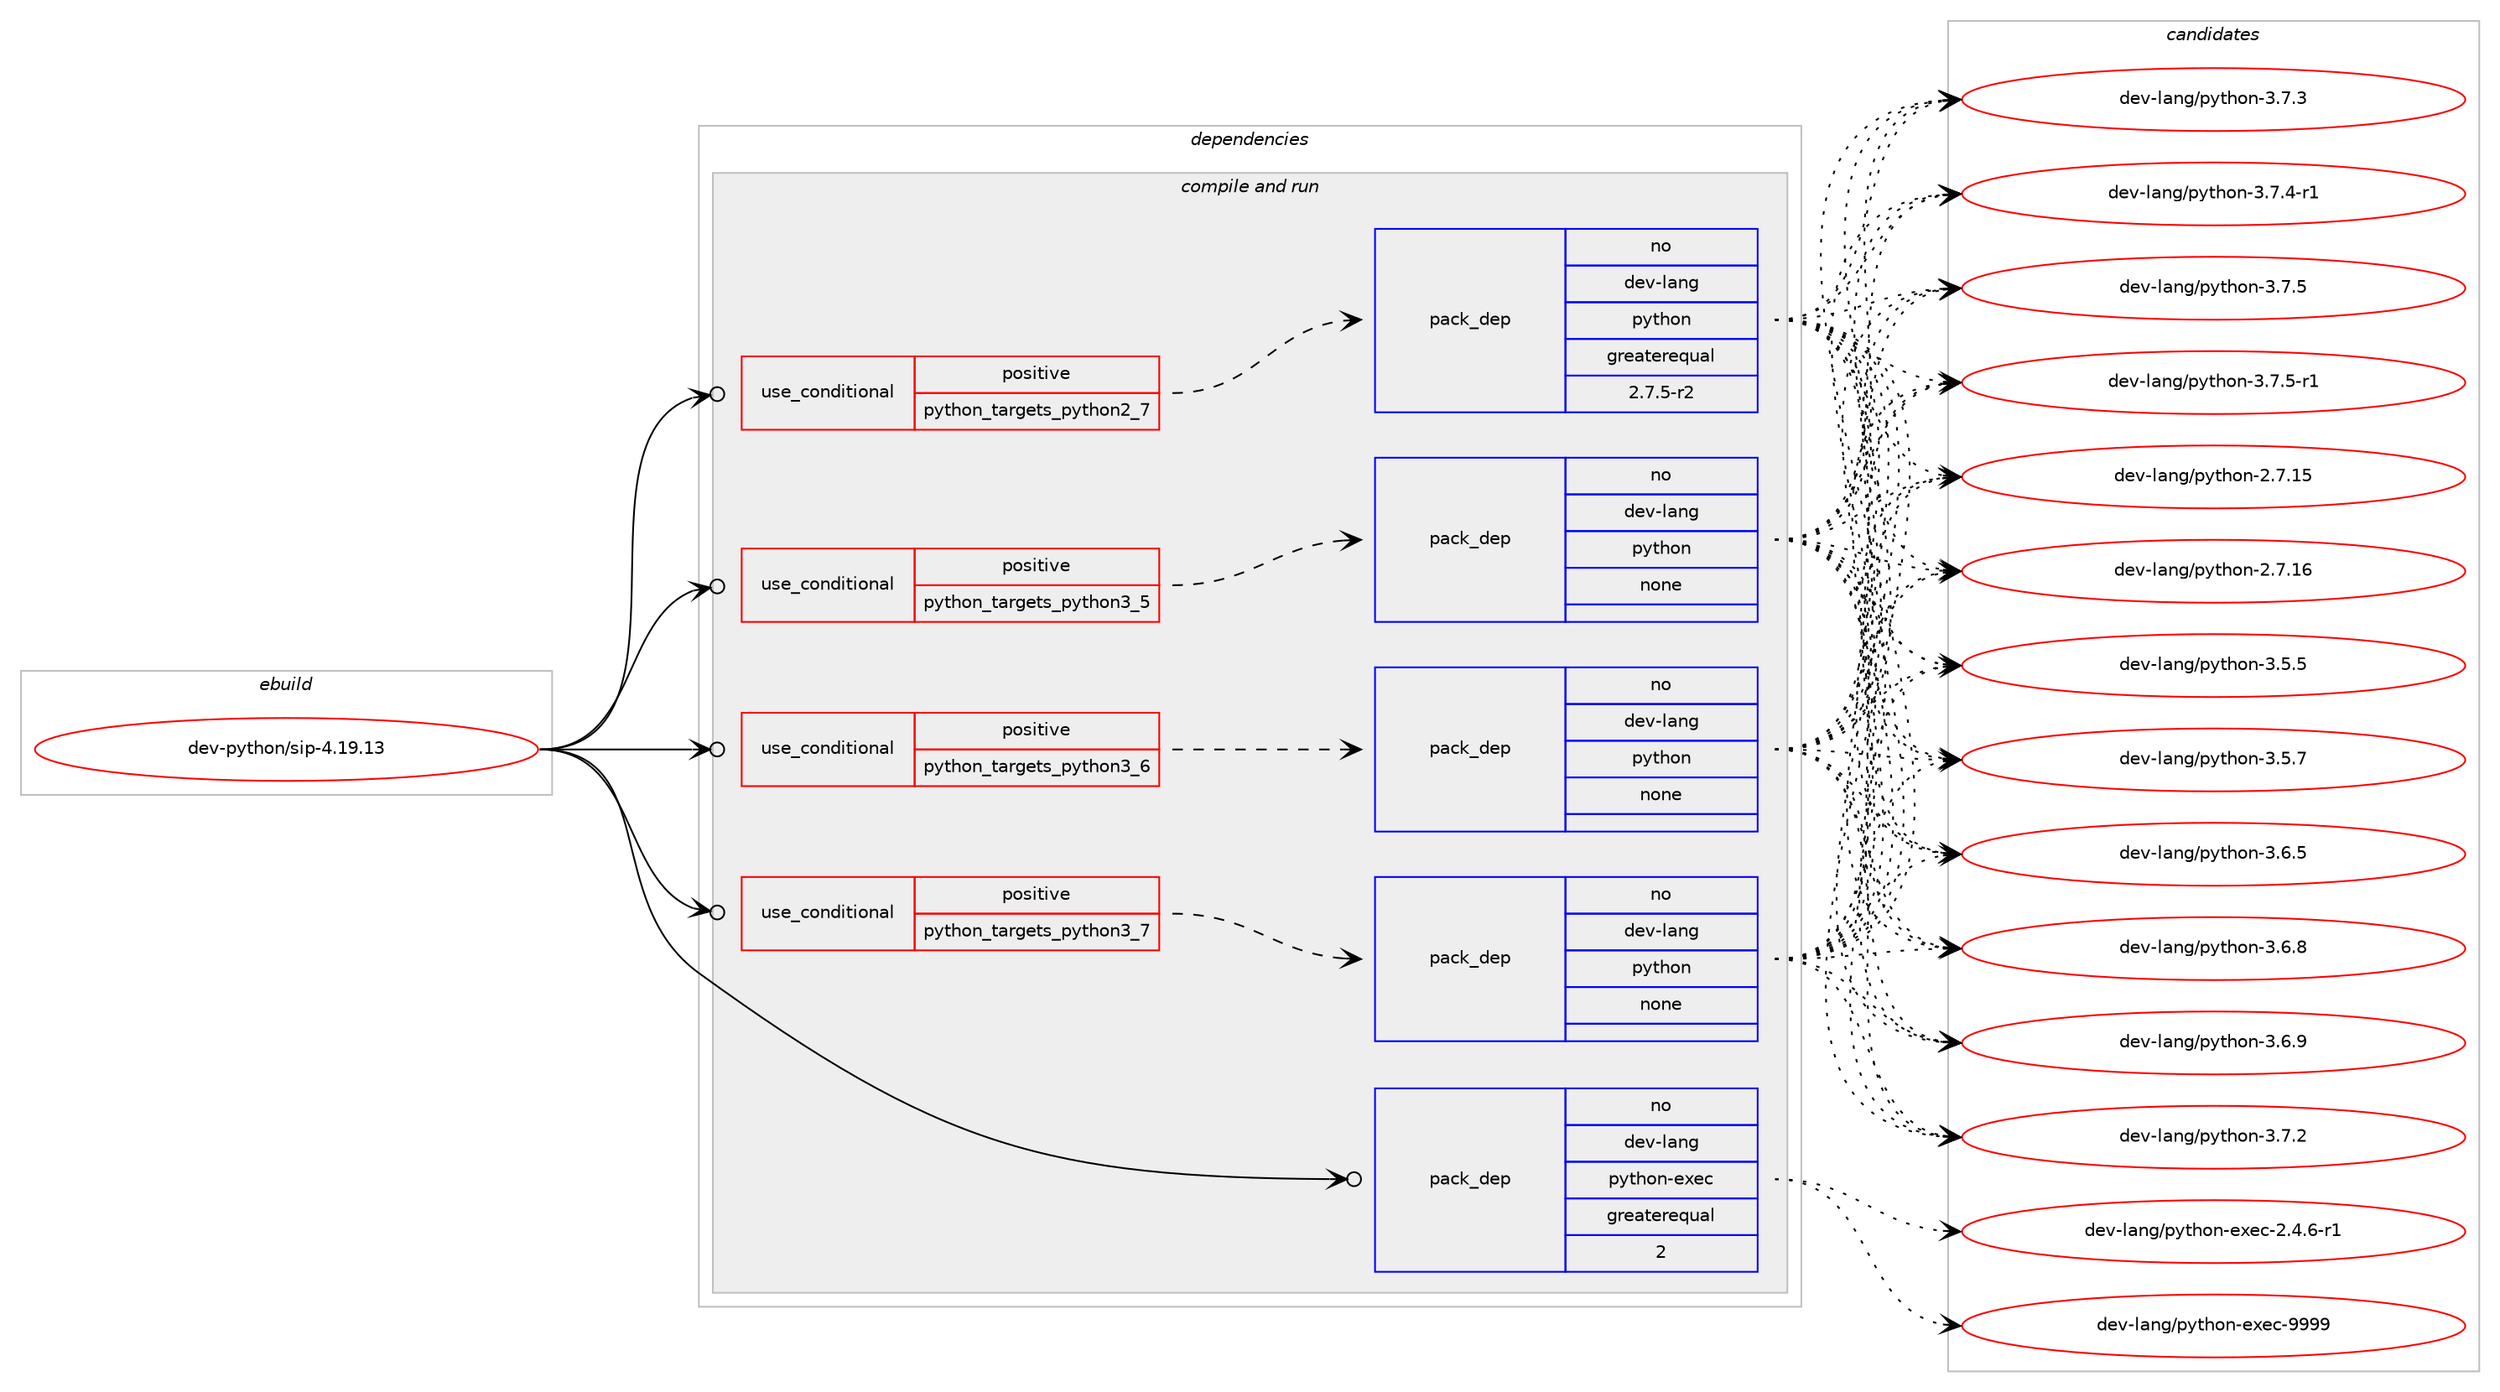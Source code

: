 digraph prolog {

# *************
# Graph options
# *************

newrank=true;
concentrate=true;
compound=true;
graph [rankdir=LR,fontname=Helvetica,fontsize=10,ranksep=1.5];#, ranksep=2.5, nodesep=0.2];
edge  [arrowhead=vee];
node  [fontname=Helvetica,fontsize=10];

# **********
# The ebuild
# **********

subgraph cluster_leftcol {
color=gray;
label=<<i>ebuild</i>>;
id [label="dev-python/sip-4.19.13", color=red, width=4, href="../dev-python/sip-4.19.13.svg"];
}

# ****************
# The dependencies
# ****************

subgraph cluster_midcol {
color=gray;
label=<<i>dependencies</i>>;
subgraph cluster_compile {
fillcolor="#eeeeee";
style=filled;
label=<<i>compile</i>>;
}
subgraph cluster_compileandrun {
fillcolor="#eeeeee";
style=filled;
label=<<i>compile and run</i>>;
subgraph cond149394 {
dependency637345 [label=<<TABLE BORDER="0" CELLBORDER="1" CELLSPACING="0" CELLPADDING="4"><TR><TD ROWSPAN="3" CELLPADDING="10">use_conditional</TD></TR><TR><TD>positive</TD></TR><TR><TD>python_targets_python2_7</TD></TR></TABLE>>, shape=none, color=red];
subgraph pack476070 {
dependency637346 [label=<<TABLE BORDER="0" CELLBORDER="1" CELLSPACING="0" CELLPADDING="4" WIDTH="220"><TR><TD ROWSPAN="6" CELLPADDING="30">pack_dep</TD></TR><TR><TD WIDTH="110">no</TD></TR><TR><TD>dev-lang</TD></TR><TR><TD>python</TD></TR><TR><TD>greaterequal</TD></TR><TR><TD>2.7.5-r2</TD></TR></TABLE>>, shape=none, color=blue];
}
dependency637345:e -> dependency637346:w [weight=20,style="dashed",arrowhead="vee"];
}
id:e -> dependency637345:w [weight=20,style="solid",arrowhead="odotvee"];
subgraph cond149395 {
dependency637347 [label=<<TABLE BORDER="0" CELLBORDER="1" CELLSPACING="0" CELLPADDING="4"><TR><TD ROWSPAN="3" CELLPADDING="10">use_conditional</TD></TR><TR><TD>positive</TD></TR><TR><TD>python_targets_python3_5</TD></TR></TABLE>>, shape=none, color=red];
subgraph pack476071 {
dependency637348 [label=<<TABLE BORDER="0" CELLBORDER="1" CELLSPACING="0" CELLPADDING="4" WIDTH="220"><TR><TD ROWSPAN="6" CELLPADDING="30">pack_dep</TD></TR><TR><TD WIDTH="110">no</TD></TR><TR><TD>dev-lang</TD></TR><TR><TD>python</TD></TR><TR><TD>none</TD></TR><TR><TD></TD></TR></TABLE>>, shape=none, color=blue];
}
dependency637347:e -> dependency637348:w [weight=20,style="dashed",arrowhead="vee"];
}
id:e -> dependency637347:w [weight=20,style="solid",arrowhead="odotvee"];
subgraph cond149396 {
dependency637349 [label=<<TABLE BORDER="0" CELLBORDER="1" CELLSPACING="0" CELLPADDING="4"><TR><TD ROWSPAN="3" CELLPADDING="10">use_conditional</TD></TR><TR><TD>positive</TD></TR><TR><TD>python_targets_python3_6</TD></TR></TABLE>>, shape=none, color=red];
subgraph pack476072 {
dependency637350 [label=<<TABLE BORDER="0" CELLBORDER="1" CELLSPACING="0" CELLPADDING="4" WIDTH="220"><TR><TD ROWSPAN="6" CELLPADDING="30">pack_dep</TD></TR><TR><TD WIDTH="110">no</TD></TR><TR><TD>dev-lang</TD></TR><TR><TD>python</TD></TR><TR><TD>none</TD></TR><TR><TD></TD></TR></TABLE>>, shape=none, color=blue];
}
dependency637349:e -> dependency637350:w [weight=20,style="dashed",arrowhead="vee"];
}
id:e -> dependency637349:w [weight=20,style="solid",arrowhead="odotvee"];
subgraph cond149397 {
dependency637351 [label=<<TABLE BORDER="0" CELLBORDER="1" CELLSPACING="0" CELLPADDING="4"><TR><TD ROWSPAN="3" CELLPADDING="10">use_conditional</TD></TR><TR><TD>positive</TD></TR><TR><TD>python_targets_python3_7</TD></TR></TABLE>>, shape=none, color=red];
subgraph pack476073 {
dependency637352 [label=<<TABLE BORDER="0" CELLBORDER="1" CELLSPACING="0" CELLPADDING="4" WIDTH="220"><TR><TD ROWSPAN="6" CELLPADDING="30">pack_dep</TD></TR><TR><TD WIDTH="110">no</TD></TR><TR><TD>dev-lang</TD></TR><TR><TD>python</TD></TR><TR><TD>none</TD></TR><TR><TD></TD></TR></TABLE>>, shape=none, color=blue];
}
dependency637351:e -> dependency637352:w [weight=20,style="dashed",arrowhead="vee"];
}
id:e -> dependency637351:w [weight=20,style="solid",arrowhead="odotvee"];
subgraph pack476074 {
dependency637353 [label=<<TABLE BORDER="0" CELLBORDER="1" CELLSPACING="0" CELLPADDING="4" WIDTH="220"><TR><TD ROWSPAN="6" CELLPADDING="30">pack_dep</TD></TR><TR><TD WIDTH="110">no</TD></TR><TR><TD>dev-lang</TD></TR><TR><TD>python-exec</TD></TR><TR><TD>greaterequal</TD></TR><TR><TD>2</TD></TR></TABLE>>, shape=none, color=blue];
}
id:e -> dependency637353:w [weight=20,style="solid",arrowhead="odotvee"];
}
subgraph cluster_run {
fillcolor="#eeeeee";
style=filled;
label=<<i>run</i>>;
}
}

# **************
# The candidates
# **************

subgraph cluster_choices {
rank=same;
color=gray;
label=<<i>candidates</i>>;

subgraph choice476070 {
color=black;
nodesep=1;
choice10010111845108971101034711212111610411111045504655464953 [label="dev-lang/python-2.7.15", color=red, width=4,href="../dev-lang/python-2.7.15.svg"];
choice10010111845108971101034711212111610411111045504655464954 [label="dev-lang/python-2.7.16", color=red, width=4,href="../dev-lang/python-2.7.16.svg"];
choice100101118451089711010347112121116104111110455146534653 [label="dev-lang/python-3.5.5", color=red, width=4,href="../dev-lang/python-3.5.5.svg"];
choice100101118451089711010347112121116104111110455146534655 [label="dev-lang/python-3.5.7", color=red, width=4,href="../dev-lang/python-3.5.7.svg"];
choice100101118451089711010347112121116104111110455146544653 [label="dev-lang/python-3.6.5", color=red, width=4,href="../dev-lang/python-3.6.5.svg"];
choice100101118451089711010347112121116104111110455146544656 [label="dev-lang/python-3.6.8", color=red, width=4,href="../dev-lang/python-3.6.8.svg"];
choice100101118451089711010347112121116104111110455146544657 [label="dev-lang/python-3.6.9", color=red, width=4,href="../dev-lang/python-3.6.9.svg"];
choice100101118451089711010347112121116104111110455146554650 [label="dev-lang/python-3.7.2", color=red, width=4,href="../dev-lang/python-3.7.2.svg"];
choice100101118451089711010347112121116104111110455146554651 [label="dev-lang/python-3.7.3", color=red, width=4,href="../dev-lang/python-3.7.3.svg"];
choice1001011184510897110103471121211161041111104551465546524511449 [label="dev-lang/python-3.7.4-r1", color=red, width=4,href="../dev-lang/python-3.7.4-r1.svg"];
choice100101118451089711010347112121116104111110455146554653 [label="dev-lang/python-3.7.5", color=red, width=4,href="../dev-lang/python-3.7.5.svg"];
choice1001011184510897110103471121211161041111104551465546534511449 [label="dev-lang/python-3.7.5-r1", color=red, width=4,href="../dev-lang/python-3.7.5-r1.svg"];
dependency637346:e -> choice10010111845108971101034711212111610411111045504655464953:w [style=dotted,weight="100"];
dependency637346:e -> choice10010111845108971101034711212111610411111045504655464954:w [style=dotted,weight="100"];
dependency637346:e -> choice100101118451089711010347112121116104111110455146534653:w [style=dotted,weight="100"];
dependency637346:e -> choice100101118451089711010347112121116104111110455146534655:w [style=dotted,weight="100"];
dependency637346:e -> choice100101118451089711010347112121116104111110455146544653:w [style=dotted,weight="100"];
dependency637346:e -> choice100101118451089711010347112121116104111110455146544656:w [style=dotted,weight="100"];
dependency637346:e -> choice100101118451089711010347112121116104111110455146544657:w [style=dotted,weight="100"];
dependency637346:e -> choice100101118451089711010347112121116104111110455146554650:w [style=dotted,weight="100"];
dependency637346:e -> choice100101118451089711010347112121116104111110455146554651:w [style=dotted,weight="100"];
dependency637346:e -> choice1001011184510897110103471121211161041111104551465546524511449:w [style=dotted,weight="100"];
dependency637346:e -> choice100101118451089711010347112121116104111110455146554653:w [style=dotted,weight="100"];
dependency637346:e -> choice1001011184510897110103471121211161041111104551465546534511449:w [style=dotted,weight="100"];
}
subgraph choice476071 {
color=black;
nodesep=1;
choice10010111845108971101034711212111610411111045504655464953 [label="dev-lang/python-2.7.15", color=red, width=4,href="../dev-lang/python-2.7.15.svg"];
choice10010111845108971101034711212111610411111045504655464954 [label="dev-lang/python-2.7.16", color=red, width=4,href="../dev-lang/python-2.7.16.svg"];
choice100101118451089711010347112121116104111110455146534653 [label="dev-lang/python-3.5.5", color=red, width=4,href="../dev-lang/python-3.5.5.svg"];
choice100101118451089711010347112121116104111110455146534655 [label="dev-lang/python-3.5.7", color=red, width=4,href="../dev-lang/python-3.5.7.svg"];
choice100101118451089711010347112121116104111110455146544653 [label="dev-lang/python-3.6.5", color=red, width=4,href="../dev-lang/python-3.6.5.svg"];
choice100101118451089711010347112121116104111110455146544656 [label="dev-lang/python-3.6.8", color=red, width=4,href="../dev-lang/python-3.6.8.svg"];
choice100101118451089711010347112121116104111110455146544657 [label="dev-lang/python-3.6.9", color=red, width=4,href="../dev-lang/python-3.6.9.svg"];
choice100101118451089711010347112121116104111110455146554650 [label="dev-lang/python-3.7.2", color=red, width=4,href="../dev-lang/python-3.7.2.svg"];
choice100101118451089711010347112121116104111110455146554651 [label="dev-lang/python-3.7.3", color=red, width=4,href="../dev-lang/python-3.7.3.svg"];
choice1001011184510897110103471121211161041111104551465546524511449 [label="dev-lang/python-3.7.4-r1", color=red, width=4,href="../dev-lang/python-3.7.4-r1.svg"];
choice100101118451089711010347112121116104111110455146554653 [label="dev-lang/python-3.7.5", color=red, width=4,href="../dev-lang/python-3.7.5.svg"];
choice1001011184510897110103471121211161041111104551465546534511449 [label="dev-lang/python-3.7.5-r1", color=red, width=4,href="../dev-lang/python-3.7.5-r1.svg"];
dependency637348:e -> choice10010111845108971101034711212111610411111045504655464953:w [style=dotted,weight="100"];
dependency637348:e -> choice10010111845108971101034711212111610411111045504655464954:w [style=dotted,weight="100"];
dependency637348:e -> choice100101118451089711010347112121116104111110455146534653:w [style=dotted,weight="100"];
dependency637348:e -> choice100101118451089711010347112121116104111110455146534655:w [style=dotted,weight="100"];
dependency637348:e -> choice100101118451089711010347112121116104111110455146544653:w [style=dotted,weight="100"];
dependency637348:e -> choice100101118451089711010347112121116104111110455146544656:w [style=dotted,weight="100"];
dependency637348:e -> choice100101118451089711010347112121116104111110455146544657:w [style=dotted,weight="100"];
dependency637348:e -> choice100101118451089711010347112121116104111110455146554650:w [style=dotted,weight="100"];
dependency637348:e -> choice100101118451089711010347112121116104111110455146554651:w [style=dotted,weight="100"];
dependency637348:e -> choice1001011184510897110103471121211161041111104551465546524511449:w [style=dotted,weight="100"];
dependency637348:e -> choice100101118451089711010347112121116104111110455146554653:w [style=dotted,weight="100"];
dependency637348:e -> choice1001011184510897110103471121211161041111104551465546534511449:w [style=dotted,weight="100"];
}
subgraph choice476072 {
color=black;
nodesep=1;
choice10010111845108971101034711212111610411111045504655464953 [label="dev-lang/python-2.7.15", color=red, width=4,href="../dev-lang/python-2.7.15.svg"];
choice10010111845108971101034711212111610411111045504655464954 [label="dev-lang/python-2.7.16", color=red, width=4,href="../dev-lang/python-2.7.16.svg"];
choice100101118451089711010347112121116104111110455146534653 [label="dev-lang/python-3.5.5", color=red, width=4,href="../dev-lang/python-3.5.5.svg"];
choice100101118451089711010347112121116104111110455146534655 [label="dev-lang/python-3.5.7", color=red, width=4,href="../dev-lang/python-3.5.7.svg"];
choice100101118451089711010347112121116104111110455146544653 [label="dev-lang/python-3.6.5", color=red, width=4,href="../dev-lang/python-3.6.5.svg"];
choice100101118451089711010347112121116104111110455146544656 [label="dev-lang/python-3.6.8", color=red, width=4,href="../dev-lang/python-3.6.8.svg"];
choice100101118451089711010347112121116104111110455146544657 [label="dev-lang/python-3.6.9", color=red, width=4,href="../dev-lang/python-3.6.9.svg"];
choice100101118451089711010347112121116104111110455146554650 [label="dev-lang/python-3.7.2", color=red, width=4,href="../dev-lang/python-3.7.2.svg"];
choice100101118451089711010347112121116104111110455146554651 [label="dev-lang/python-3.7.3", color=red, width=4,href="../dev-lang/python-3.7.3.svg"];
choice1001011184510897110103471121211161041111104551465546524511449 [label="dev-lang/python-3.7.4-r1", color=red, width=4,href="../dev-lang/python-3.7.4-r1.svg"];
choice100101118451089711010347112121116104111110455146554653 [label="dev-lang/python-3.7.5", color=red, width=4,href="../dev-lang/python-3.7.5.svg"];
choice1001011184510897110103471121211161041111104551465546534511449 [label="dev-lang/python-3.7.5-r1", color=red, width=4,href="../dev-lang/python-3.7.5-r1.svg"];
dependency637350:e -> choice10010111845108971101034711212111610411111045504655464953:w [style=dotted,weight="100"];
dependency637350:e -> choice10010111845108971101034711212111610411111045504655464954:w [style=dotted,weight="100"];
dependency637350:e -> choice100101118451089711010347112121116104111110455146534653:w [style=dotted,weight="100"];
dependency637350:e -> choice100101118451089711010347112121116104111110455146534655:w [style=dotted,weight="100"];
dependency637350:e -> choice100101118451089711010347112121116104111110455146544653:w [style=dotted,weight="100"];
dependency637350:e -> choice100101118451089711010347112121116104111110455146544656:w [style=dotted,weight="100"];
dependency637350:e -> choice100101118451089711010347112121116104111110455146544657:w [style=dotted,weight="100"];
dependency637350:e -> choice100101118451089711010347112121116104111110455146554650:w [style=dotted,weight="100"];
dependency637350:e -> choice100101118451089711010347112121116104111110455146554651:w [style=dotted,weight="100"];
dependency637350:e -> choice1001011184510897110103471121211161041111104551465546524511449:w [style=dotted,weight="100"];
dependency637350:e -> choice100101118451089711010347112121116104111110455146554653:w [style=dotted,weight="100"];
dependency637350:e -> choice1001011184510897110103471121211161041111104551465546534511449:w [style=dotted,weight="100"];
}
subgraph choice476073 {
color=black;
nodesep=1;
choice10010111845108971101034711212111610411111045504655464953 [label="dev-lang/python-2.7.15", color=red, width=4,href="../dev-lang/python-2.7.15.svg"];
choice10010111845108971101034711212111610411111045504655464954 [label="dev-lang/python-2.7.16", color=red, width=4,href="../dev-lang/python-2.7.16.svg"];
choice100101118451089711010347112121116104111110455146534653 [label="dev-lang/python-3.5.5", color=red, width=4,href="../dev-lang/python-3.5.5.svg"];
choice100101118451089711010347112121116104111110455146534655 [label="dev-lang/python-3.5.7", color=red, width=4,href="../dev-lang/python-3.5.7.svg"];
choice100101118451089711010347112121116104111110455146544653 [label="dev-lang/python-3.6.5", color=red, width=4,href="../dev-lang/python-3.6.5.svg"];
choice100101118451089711010347112121116104111110455146544656 [label="dev-lang/python-3.6.8", color=red, width=4,href="../dev-lang/python-3.6.8.svg"];
choice100101118451089711010347112121116104111110455146544657 [label="dev-lang/python-3.6.9", color=red, width=4,href="../dev-lang/python-3.6.9.svg"];
choice100101118451089711010347112121116104111110455146554650 [label="dev-lang/python-3.7.2", color=red, width=4,href="../dev-lang/python-3.7.2.svg"];
choice100101118451089711010347112121116104111110455146554651 [label="dev-lang/python-3.7.3", color=red, width=4,href="../dev-lang/python-3.7.3.svg"];
choice1001011184510897110103471121211161041111104551465546524511449 [label="dev-lang/python-3.7.4-r1", color=red, width=4,href="../dev-lang/python-3.7.4-r1.svg"];
choice100101118451089711010347112121116104111110455146554653 [label="dev-lang/python-3.7.5", color=red, width=4,href="../dev-lang/python-3.7.5.svg"];
choice1001011184510897110103471121211161041111104551465546534511449 [label="dev-lang/python-3.7.5-r1", color=red, width=4,href="../dev-lang/python-3.7.5-r1.svg"];
dependency637352:e -> choice10010111845108971101034711212111610411111045504655464953:w [style=dotted,weight="100"];
dependency637352:e -> choice10010111845108971101034711212111610411111045504655464954:w [style=dotted,weight="100"];
dependency637352:e -> choice100101118451089711010347112121116104111110455146534653:w [style=dotted,weight="100"];
dependency637352:e -> choice100101118451089711010347112121116104111110455146534655:w [style=dotted,weight="100"];
dependency637352:e -> choice100101118451089711010347112121116104111110455146544653:w [style=dotted,weight="100"];
dependency637352:e -> choice100101118451089711010347112121116104111110455146544656:w [style=dotted,weight="100"];
dependency637352:e -> choice100101118451089711010347112121116104111110455146544657:w [style=dotted,weight="100"];
dependency637352:e -> choice100101118451089711010347112121116104111110455146554650:w [style=dotted,weight="100"];
dependency637352:e -> choice100101118451089711010347112121116104111110455146554651:w [style=dotted,weight="100"];
dependency637352:e -> choice1001011184510897110103471121211161041111104551465546524511449:w [style=dotted,weight="100"];
dependency637352:e -> choice100101118451089711010347112121116104111110455146554653:w [style=dotted,weight="100"];
dependency637352:e -> choice1001011184510897110103471121211161041111104551465546534511449:w [style=dotted,weight="100"];
}
subgraph choice476074 {
color=black;
nodesep=1;
choice10010111845108971101034711212111610411111045101120101994550465246544511449 [label="dev-lang/python-exec-2.4.6-r1", color=red, width=4,href="../dev-lang/python-exec-2.4.6-r1.svg"];
choice10010111845108971101034711212111610411111045101120101994557575757 [label="dev-lang/python-exec-9999", color=red, width=4,href="../dev-lang/python-exec-9999.svg"];
dependency637353:e -> choice10010111845108971101034711212111610411111045101120101994550465246544511449:w [style=dotted,weight="100"];
dependency637353:e -> choice10010111845108971101034711212111610411111045101120101994557575757:w [style=dotted,weight="100"];
}
}

}
